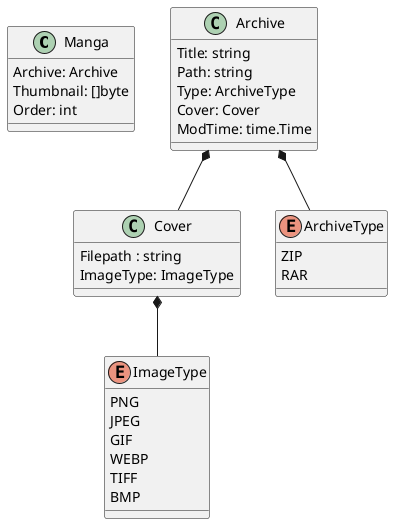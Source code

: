 @startuml manga

' TODO: custom cover
' TODO: custom metadata
' TODO: link to online manga to be downloaded regularly

class Manga {
    Archive: Archive
    Thumbnail: []byte
    Order: int
}

class Cover {
    Filepath : string
    ImageType: ImageType
}

enum ImageType{
    PNG
    JPEG
    GIF
    WEBP
    TIFF
    BMP
}

Cover *-- ImageType

class Archive {
    Title: string
    Path: string
    Type: ArchiveType
    Cover: Cover
    ModTime: time.Time
}

enum ArchiveType{
    ZIP
    RAR
}

Archive *-- ArchiveType
Archive *-- Cover

@enduml